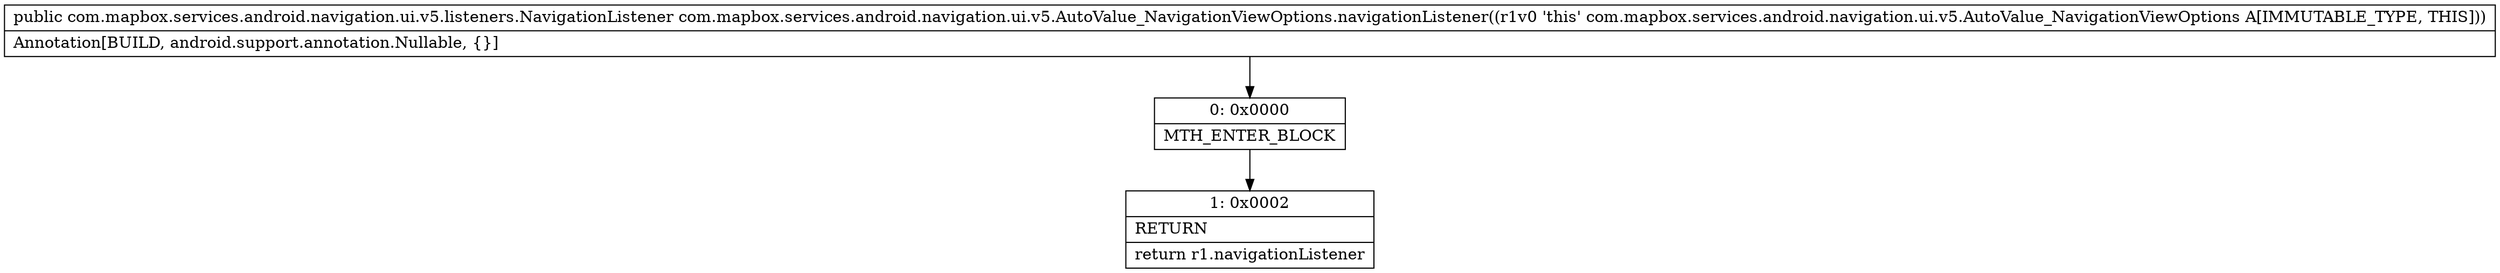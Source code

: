 digraph "CFG forcom.mapbox.services.android.navigation.ui.v5.AutoValue_NavigationViewOptions.navigationListener()Lcom\/mapbox\/services\/android\/navigation\/ui\/v5\/listeners\/NavigationListener;" {
Node_0 [shape=record,label="{0\:\ 0x0000|MTH_ENTER_BLOCK\l}"];
Node_1 [shape=record,label="{1\:\ 0x0002|RETURN\l|return r1.navigationListener\l}"];
MethodNode[shape=record,label="{public com.mapbox.services.android.navigation.ui.v5.listeners.NavigationListener com.mapbox.services.android.navigation.ui.v5.AutoValue_NavigationViewOptions.navigationListener((r1v0 'this' com.mapbox.services.android.navigation.ui.v5.AutoValue_NavigationViewOptions A[IMMUTABLE_TYPE, THIS]))  | Annotation[BUILD, android.support.annotation.Nullable, \{\}]\l}"];
MethodNode -> Node_0;
Node_0 -> Node_1;
}

